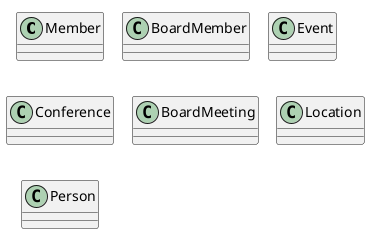 @startuml

!pragma layout smetana

class Member

class BoardMember

class Event

class Conference

class BoardMeeting

class Location

class Person

@enduml